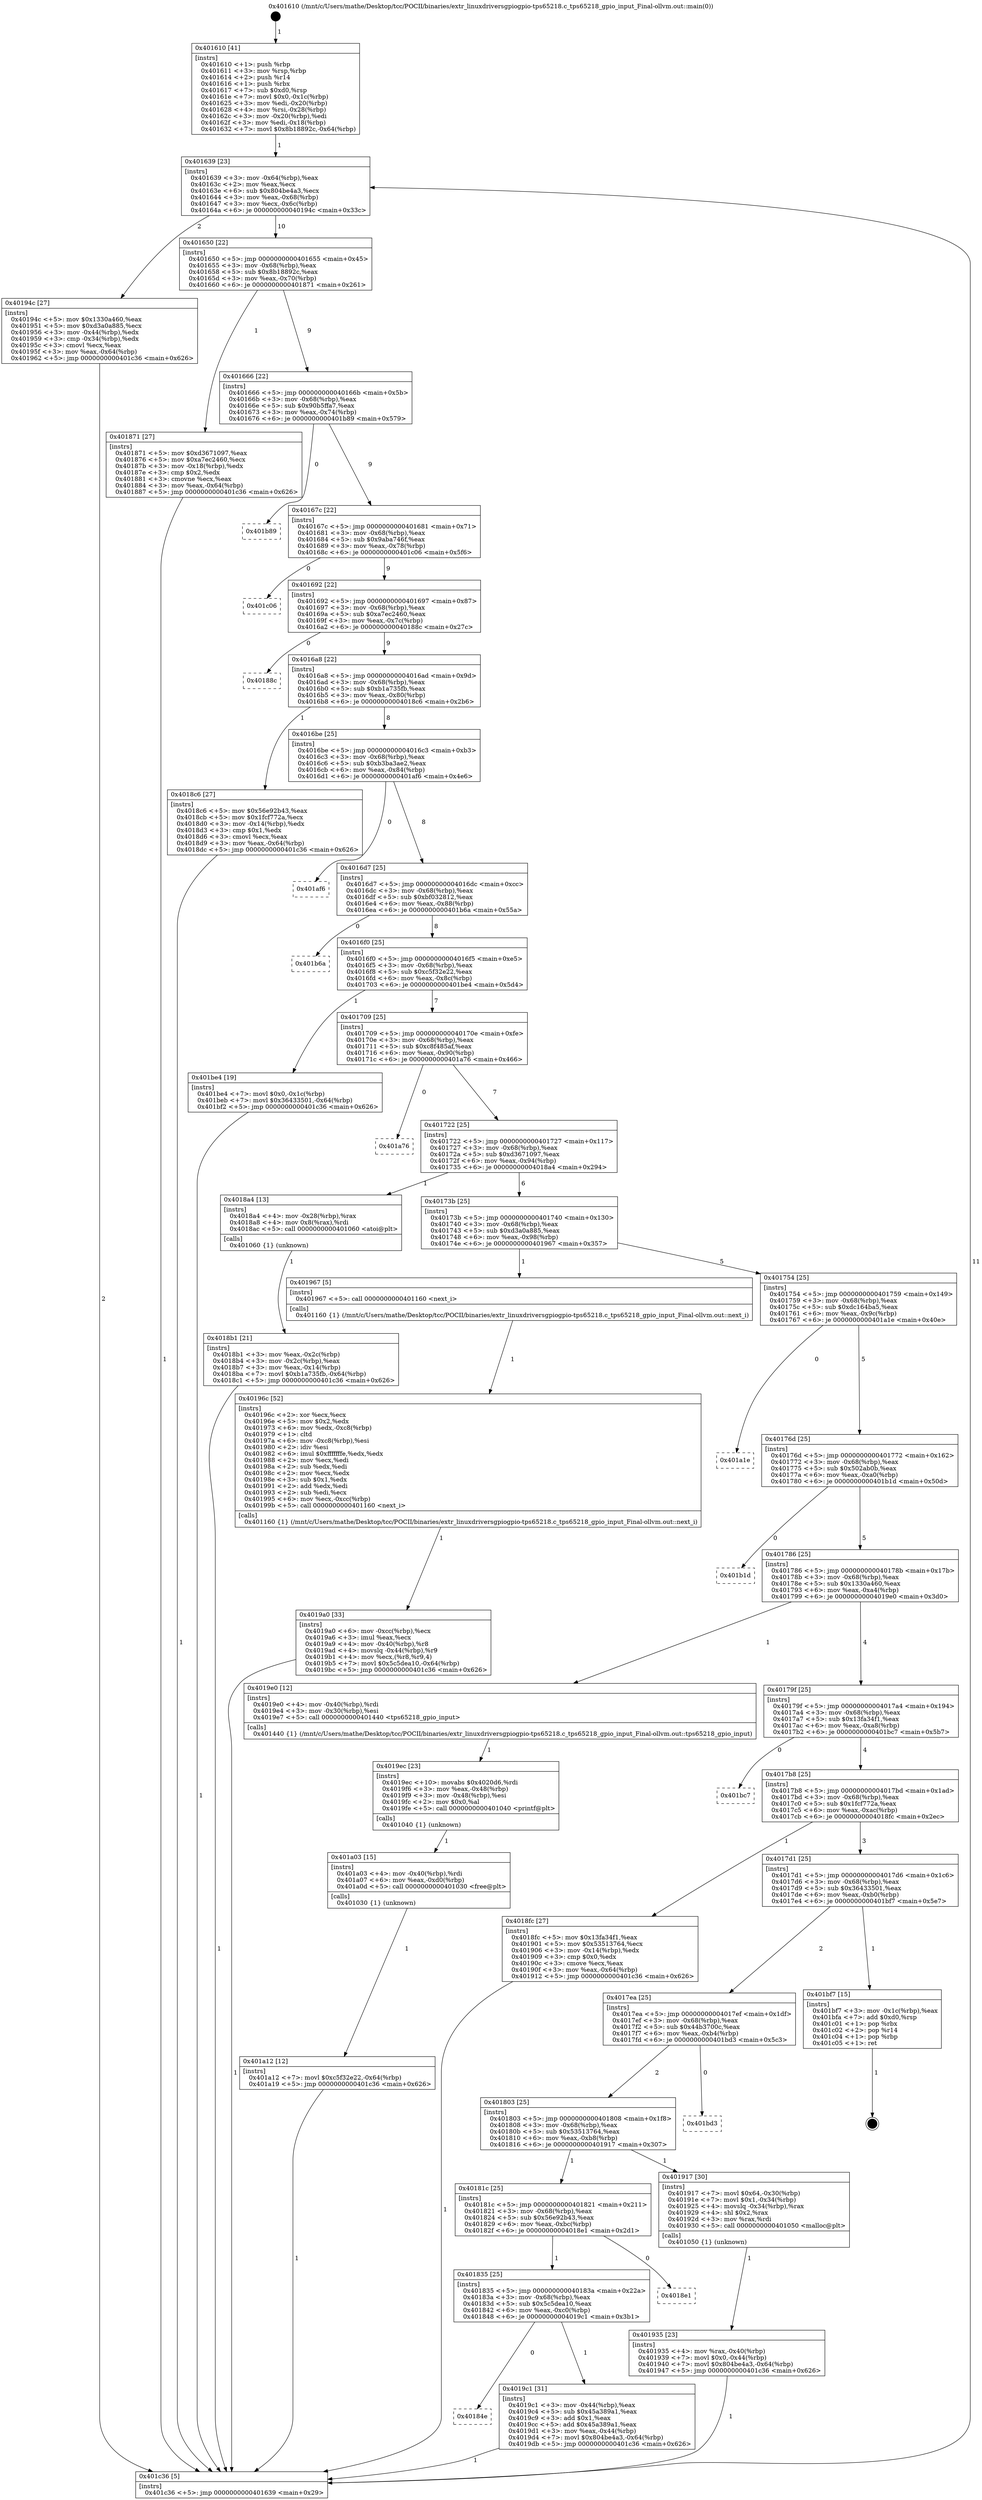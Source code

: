 digraph "0x401610" {
  label = "0x401610 (/mnt/c/Users/mathe/Desktop/tcc/POCII/binaries/extr_linuxdriversgpiogpio-tps65218.c_tps65218_gpio_input_Final-ollvm.out::main(0))"
  labelloc = "t"
  node[shape=record]

  Entry [label="",width=0.3,height=0.3,shape=circle,fillcolor=black,style=filled]
  "0x401639" [label="{
     0x401639 [23]\l
     | [instrs]\l
     &nbsp;&nbsp;0x401639 \<+3\>: mov -0x64(%rbp),%eax\l
     &nbsp;&nbsp;0x40163c \<+2\>: mov %eax,%ecx\l
     &nbsp;&nbsp;0x40163e \<+6\>: sub $0x804be4a3,%ecx\l
     &nbsp;&nbsp;0x401644 \<+3\>: mov %eax,-0x68(%rbp)\l
     &nbsp;&nbsp;0x401647 \<+3\>: mov %ecx,-0x6c(%rbp)\l
     &nbsp;&nbsp;0x40164a \<+6\>: je 000000000040194c \<main+0x33c\>\l
  }"]
  "0x40194c" [label="{
     0x40194c [27]\l
     | [instrs]\l
     &nbsp;&nbsp;0x40194c \<+5\>: mov $0x1330a460,%eax\l
     &nbsp;&nbsp;0x401951 \<+5\>: mov $0xd3a0a885,%ecx\l
     &nbsp;&nbsp;0x401956 \<+3\>: mov -0x44(%rbp),%edx\l
     &nbsp;&nbsp;0x401959 \<+3\>: cmp -0x34(%rbp),%edx\l
     &nbsp;&nbsp;0x40195c \<+3\>: cmovl %ecx,%eax\l
     &nbsp;&nbsp;0x40195f \<+3\>: mov %eax,-0x64(%rbp)\l
     &nbsp;&nbsp;0x401962 \<+5\>: jmp 0000000000401c36 \<main+0x626\>\l
  }"]
  "0x401650" [label="{
     0x401650 [22]\l
     | [instrs]\l
     &nbsp;&nbsp;0x401650 \<+5\>: jmp 0000000000401655 \<main+0x45\>\l
     &nbsp;&nbsp;0x401655 \<+3\>: mov -0x68(%rbp),%eax\l
     &nbsp;&nbsp;0x401658 \<+5\>: sub $0x8b18892c,%eax\l
     &nbsp;&nbsp;0x40165d \<+3\>: mov %eax,-0x70(%rbp)\l
     &nbsp;&nbsp;0x401660 \<+6\>: je 0000000000401871 \<main+0x261\>\l
  }"]
  Exit [label="",width=0.3,height=0.3,shape=circle,fillcolor=black,style=filled,peripheries=2]
  "0x401871" [label="{
     0x401871 [27]\l
     | [instrs]\l
     &nbsp;&nbsp;0x401871 \<+5\>: mov $0xd3671097,%eax\l
     &nbsp;&nbsp;0x401876 \<+5\>: mov $0xa7ec2460,%ecx\l
     &nbsp;&nbsp;0x40187b \<+3\>: mov -0x18(%rbp),%edx\l
     &nbsp;&nbsp;0x40187e \<+3\>: cmp $0x2,%edx\l
     &nbsp;&nbsp;0x401881 \<+3\>: cmovne %ecx,%eax\l
     &nbsp;&nbsp;0x401884 \<+3\>: mov %eax,-0x64(%rbp)\l
     &nbsp;&nbsp;0x401887 \<+5\>: jmp 0000000000401c36 \<main+0x626\>\l
  }"]
  "0x401666" [label="{
     0x401666 [22]\l
     | [instrs]\l
     &nbsp;&nbsp;0x401666 \<+5\>: jmp 000000000040166b \<main+0x5b\>\l
     &nbsp;&nbsp;0x40166b \<+3\>: mov -0x68(%rbp),%eax\l
     &nbsp;&nbsp;0x40166e \<+5\>: sub $0x90b5ffa7,%eax\l
     &nbsp;&nbsp;0x401673 \<+3\>: mov %eax,-0x74(%rbp)\l
     &nbsp;&nbsp;0x401676 \<+6\>: je 0000000000401b89 \<main+0x579\>\l
  }"]
  "0x401c36" [label="{
     0x401c36 [5]\l
     | [instrs]\l
     &nbsp;&nbsp;0x401c36 \<+5\>: jmp 0000000000401639 \<main+0x29\>\l
  }"]
  "0x401610" [label="{
     0x401610 [41]\l
     | [instrs]\l
     &nbsp;&nbsp;0x401610 \<+1\>: push %rbp\l
     &nbsp;&nbsp;0x401611 \<+3\>: mov %rsp,%rbp\l
     &nbsp;&nbsp;0x401614 \<+2\>: push %r14\l
     &nbsp;&nbsp;0x401616 \<+1\>: push %rbx\l
     &nbsp;&nbsp;0x401617 \<+7\>: sub $0xd0,%rsp\l
     &nbsp;&nbsp;0x40161e \<+7\>: movl $0x0,-0x1c(%rbp)\l
     &nbsp;&nbsp;0x401625 \<+3\>: mov %edi,-0x20(%rbp)\l
     &nbsp;&nbsp;0x401628 \<+4\>: mov %rsi,-0x28(%rbp)\l
     &nbsp;&nbsp;0x40162c \<+3\>: mov -0x20(%rbp),%edi\l
     &nbsp;&nbsp;0x40162f \<+3\>: mov %edi,-0x18(%rbp)\l
     &nbsp;&nbsp;0x401632 \<+7\>: movl $0x8b18892c,-0x64(%rbp)\l
  }"]
  "0x401a12" [label="{
     0x401a12 [12]\l
     | [instrs]\l
     &nbsp;&nbsp;0x401a12 \<+7\>: movl $0xc5f32e22,-0x64(%rbp)\l
     &nbsp;&nbsp;0x401a19 \<+5\>: jmp 0000000000401c36 \<main+0x626\>\l
  }"]
  "0x401b89" [label="{
     0x401b89\l
  }", style=dashed]
  "0x40167c" [label="{
     0x40167c [22]\l
     | [instrs]\l
     &nbsp;&nbsp;0x40167c \<+5\>: jmp 0000000000401681 \<main+0x71\>\l
     &nbsp;&nbsp;0x401681 \<+3\>: mov -0x68(%rbp),%eax\l
     &nbsp;&nbsp;0x401684 \<+5\>: sub $0x9aba746f,%eax\l
     &nbsp;&nbsp;0x401689 \<+3\>: mov %eax,-0x78(%rbp)\l
     &nbsp;&nbsp;0x40168c \<+6\>: je 0000000000401c06 \<main+0x5f6\>\l
  }"]
  "0x401a03" [label="{
     0x401a03 [15]\l
     | [instrs]\l
     &nbsp;&nbsp;0x401a03 \<+4\>: mov -0x40(%rbp),%rdi\l
     &nbsp;&nbsp;0x401a07 \<+6\>: mov %eax,-0xd0(%rbp)\l
     &nbsp;&nbsp;0x401a0d \<+5\>: call 0000000000401030 \<free@plt\>\l
     | [calls]\l
     &nbsp;&nbsp;0x401030 \{1\} (unknown)\l
  }"]
  "0x401c06" [label="{
     0x401c06\l
  }", style=dashed]
  "0x401692" [label="{
     0x401692 [22]\l
     | [instrs]\l
     &nbsp;&nbsp;0x401692 \<+5\>: jmp 0000000000401697 \<main+0x87\>\l
     &nbsp;&nbsp;0x401697 \<+3\>: mov -0x68(%rbp),%eax\l
     &nbsp;&nbsp;0x40169a \<+5\>: sub $0xa7ec2460,%eax\l
     &nbsp;&nbsp;0x40169f \<+3\>: mov %eax,-0x7c(%rbp)\l
     &nbsp;&nbsp;0x4016a2 \<+6\>: je 000000000040188c \<main+0x27c\>\l
  }"]
  "0x4019ec" [label="{
     0x4019ec [23]\l
     | [instrs]\l
     &nbsp;&nbsp;0x4019ec \<+10\>: movabs $0x4020d6,%rdi\l
     &nbsp;&nbsp;0x4019f6 \<+3\>: mov %eax,-0x48(%rbp)\l
     &nbsp;&nbsp;0x4019f9 \<+3\>: mov -0x48(%rbp),%esi\l
     &nbsp;&nbsp;0x4019fc \<+2\>: mov $0x0,%al\l
     &nbsp;&nbsp;0x4019fe \<+5\>: call 0000000000401040 \<printf@plt\>\l
     | [calls]\l
     &nbsp;&nbsp;0x401040 \{1\} (unknown)\l
  }"]
  "0x40188c" [label="{
     0x40188c\l
  }", style=dashed]
  "0x4016a8" [label="{
     0x4016a8 [22]\l
     | [instrs]\l
     &nbsp;&nbsp;0x4016a8 \<+5\>: jmp 00000000004016ad \<main+0x9d\>\l
     &nbsp;&nbsp;0x4016ad \<+3\>: mov -0x68(%rbp),%eax\l
     &nbsp;&nbsp;0x4016b0 \<+5\>: sub $0xb1a735fb,%eax\l
     &nbsp;&nbsp;0x4016b5 \<+3\>: mov %eax,-0x80(%rbp)\l
     &nbsp;&nbsp;0x4016b8 \<+6\>: je 00000000004018c6 \<main+0x2b6\>\l
  }"]
  "0x40184e" [label="{
     0x40184e\l
  }", style=dashed]
  "0x4018c6" [label="{
     0x4018c6 [27]\l
     | [instrs]\l
     &nbsp;&nbsp;0x4018c6 \<+5\>: mov $0x56e92b43,%eax\l
     &nbsp;&nbsp;0x4018cb \<+5\>: mov $0x1fcf772a,%ecx\l
     &nbsp;&nbsp;0x4018d0 \<+3\>: mov -0x14(%rbp),%edx\l
     &nbsp;&nbsp;0x4018d3 \<+3\>: cmp $0x1,%edx\l
     &nbsp;&nbsp;0x4018d6 \<+3\>: cmovl %ecx,%eax\l
     &nbsp;&nbsp;0x4018d9 \<+3\>: mov %eax,-0x64(%rbp)\l
     &nbsp;&nbsp;0x4018dc \<+5\>: jmp 0000000000401c36 \<main+0x626\>\l
  }"]
  "0x4016be" [label="{
     0x4016be [25]\l
     | [instrs]\l
     &nbsp;&nbsp;0x4016be \<+5\>: jmp 00000000004016c3 \<main+0xb3\>\l
     &nbsp;&nbsp;0x4016c3 \<+3\>: mov -0x68(%rbp),%eax\l
     &nbsp;&nbsp;0x4016c6 \<+5\>: sub $0xb3ba3ae2,%eax\l
     &nbsp;&nbsp;0x4016cb \<+6\>: mov %eax,-0x84(%rbp)\l
     &nbsp;&nbsp;0x4016d1 \<+6\>: je 0000000000401af6 \<main+0x4e6\>\l
  }"]
  "0x4019c1" [label="{
     0x4019c1 [31]\l
     | [instrs]\l
     &nbsp;&nbsp;0x4019c1 \<+3\>: mov -0x44(%rbp),%eax\l
     &nbsp;&nbsp;0x4019c4 \<+5\>: sub $0x45a389a1,%eax\l
     &nbsp;&nbsp;0x4019c9 \<+3\>: add $0x1,%eax\l
     &nbsp;&nbsp;0x4019cc \<+5\>: add $0x45a389a1,%eax\l
     &nbsp;&nbsp;0x4019d1 \<+3\>: mov %eax,-0x44(%rbp)\l
     &nbsp;&nbsp;0x4019d4 \<+7\>: movl $0x804be4a3,-0x64(%rbp)\l
     &nbsp;&nbsp;0x4019db \<+5\>: jmp 0000000000401c36 \<main+0x626\>\l
  }"]
  "0x401af6" [label="{
     0x401af6\l
  }", style=dashed]
  "0x4016d7" [label="{
     0x4016d7 [25]\l
     | [instrs]\l
     &nbsp;&nbsp;0x4016d7 \<+5\>: jmp 00000000004016dc \<main+0xcc\>\l
     &nbsp;&nbsp;0x4016dc \<+3\>: mov -0x68(%rbp),%eax\l
     &nbsp;&nbsp;0x4016df \<+5\>: sub $0xbf032812,%eax\l
     &nbsp;&nbsp;0x4016e4 \<+6\>: mov %eax,-0x88(%rbp)\l
     &nbsp;&nbsp;0x4016ea \<+6\>: je 0000000000401b6a \<main+0x55a\>\l
  }"]
  "0x401835" [label="{
     0x401835 [25]\l
     | [instrs]\l
     &nbsp;&nbsp;0x401835 \<+5\>: jmp 000000000040183a \<main+0x22a\>\l
     &nbsp;&nbsp;0x40183a \<+3\>: mov -0x68(%rbp),%eax\l
     &nbsp;&nbsp;0x40183d \<+5\>: sub $0x5c5dea10,%eax\l
     &nbsp;&nbsp;0x401842 \<+6\>: mov %eax,-0xc0(%rbp)\l
     &nbsp;&nbsp;0x401848 \<+6\>: je 00000000004019c1 \<main+0x3b1\>\l
  }"]
  "0x401b6a" [label="{
     0x401b6a\l
  }", style=dashed]
  "0x4016f0" [label="{
     0x4016f0 [25]\l
     | [instrs]\l
     &nbsp;&nbsp;0x4016f0 \<+5\>: jmp 00000000004016f5 \<main+0xe5\>\l
     &nbsp;&nbsp;0x4016f5 \<+3\>: mov -0x68(%rbp),%eax\l
     &nbsp;&nbsp;0x4016f8 \<+5\>: sub $0xc5f32e22,%eax\l
     &nbsp;&nbsp;0x4016fd \<+6\>: mov %eax,-0x8c(%rbp)\l
     &nbsp;&nbsp;0x401703 \<+6\>: je 0000000000401be4 \<main+0x5d4\>\l
  }"]
  "0x4018e1" [label="{
     0x4018e1\l
  }", style=dashed]
  "0x401be4" [label="{
     0x401be4 [19]\l
     | [instrs]\l
     &nbsp;&nbsp;0x401be4 \<+7\>: movl $0x0,-0x1c(%rbp)\l
     &nbsp;&nbsp;0x401beb \<+7\>: movl $0x36433501,-0x64(%rbp)\l
     &nbsp;&nbsp;0x401bf2 \<+5\>: jmp 0000000000401c36 \<main+0x626\>\l
  }"]
  "0x401709" [label="{
     0x401709 [25]\l
     | [instrs]\l
     &nbsp;&nbsp;0x401709 \<+5\>: jmp 000000000040170e \<main+0xfe\>\l
     &nbsp;&nbsp;0x40170e \<+3\>: mov -0x68(%rbp),%eax\l
     &nbsp;&nbsp;0x401711 \<+5\>: sub $0xc8f485af,%eax\l
     &nbsp;&nbsp;0x401716 \<+6\>: mov %eax,-0x90(%rbp)\l
     &nbsp;&nbsp;0x40171c \<+6\>: je 0000000000401a76 \<main+0x466\>\l
  }"]
  "0x4019a0" [label="{
     0x4019a0 [33]\l
     | [instrs]\l
     &nbsp;&nbsp;0x4019a0 \<+6\>: mov -0xcc(%rbp),%ecx\l
     &nbsp;&nbsp;0x4019a6 \<+3\>: imul %eax,%ecx\l
     &nbsp;&nbsp;0x4019a9 \<+4\>: mov -0x40(%rbp),%r8\l
     &nbsp;&nbsp;0x4019ad \<+4\>: movslq -0x44(%rbp),%r9\l
     &nbsp;&nbsp;0x4019b1 \<+4\>: mov %ecx,(%r8,%r9,4)\l
     &nbsp;&nbsp;0x4019b5 \<+7\>: movl $0x5c5dea10,-0x64(%rbp)\l
     &nbsp;&nbsp;0x4019bc \<+5\>: jmp 0000000000401c36 \<main+0x626\>\l
  }"]
  "0x401a76" [label="{
     0x401a76\l
  }", style=dashed]
  "0x401722" [label="{
     0x401722 [25]\l
     | [instrs]\l
     &nbsp;&nbsp;0x401722 \<+5\>: jmp 0000000000401727 \<main+0x117\>\l
     &nbsp;&nbsp;0x401727 \<+3\>: mov -0x68(%rbp),%eax\l
     &nbsp;&nbsp;0x40172a \<+5\>: sub $0xd3671097,%eax\l
     &nbsp;&nbsp;0x40172f \<+6\>: mov %eax,-0x94(%rbp)\l
     &nbsp;&nbsp;0x401735 \<+6\>: je 00000000004018a4 \<main+0x294\>\l
  }"]
  "0x40196c" [label="{
     0x40196c [52]\l
     | [instrs]\l
     &nbsp;&nbsp;0x40196c \<+2\>: xor %ecx,%ecx\l
     &nbsp;&nbsp;0x40196e \<+5\>: mov $0x2,%edx\l
     &nbsp;&nbsp;0x401973 \<+6\>: mov %edx,-0xc8(%rbp)\l
     &nbsp;&nbsp;0x401979 \<+1\>: cltd\l
     &nbsp;&nbsp;0x40197a \<+6\>: mov -0xc8(%rbp),%esi\l
     &nbsp;&nbsp;0x401980 \<+2\>: idiv %esi\l
     &nbsp;&nbsp;0x401982 \<+6\>: imul $0xfffffffe,%edx,%edx\l
     &nbsp;&nbsp;0x401988 \<+2\>: mov %ecx,%edi\l
     &nbsp;&nbsp;0x40198a \<+2\>: sub %edx,%edi\l
     &nbsp;&nbsp;0x40198c \<+2\>: mov %ecx,%edx\l
     &nbsp;&nbsp;0x40198e \<+3\>: sub $0x1,%edx\l
     &nbsp;&nbsp;0x401991 \<+2\>: add %edx,%edi\l
     &nbsp;&nbsp;0x401993 \<+2\>: sub %edi,%ecx\l
     &nbsp;&nbsp;0x401995 \<+6\>: mov %ecx,-0xcc(%rbp)\l
     &nbsp;&nbsp;0x40199b \<+5\>: call 0000000000401160 \<next_i\>\l
     | [calls]\l
     &nbsp;&nbsp;0x401160 \{1\} (/mnt/c/Users/mathe/Desktop/tcc/POCII/binaries/extr_linuxdriversgpiogpio-tps65218.c_tps65218_gpio_input_Final-ollvm.out::next_i)\l
  }"]
  "0x4018a4" [label="{
     0x4018a4 [13]\l
     | [instrs]\l
     &nbsp;&nbsp;0x4018a4 \<+4\>: mov -0x28(%rbp),%rax\l
     &nbsp;&nbsp;0x4018a8 \<+4\>: mov 0x8(%rax),%rdi\l
     &nbsp;&nbsp;0x4018ac \<+5\>: call 0000000000401060 \<atoi@plt\>\l
     | [calls]\l
     &nbsp;&nbsp;0x401060 \{1\} (unknown)\l
  }"]
  "0x40173b" [label="{
     0x40173b [25]\l
     | [instrs]\l
     &nbsp;&nbsp;0x40173b \<+5\>: jmp 0000000000401740 \<main+0x130\>\l
     &nbsp;&nbsp;0x401740 \<+3\>: mov -0x68(%rbp),%eax\l
     &nbsp;&nbsp;0x401743 \<+5\>: sub $0xd3a0a885,%eax\l
     &nbsp;&nbsp;0x401748 \<+6\>: mov %eax,-0x98(%rbp)\l
     &nbsp;&nbsp;0x40174e \<+6\>: je 0000000000401967 \<main+0x357\>\l
  }"]
  "0x4018b1" [label="{
     0x4018b1 [21]\l
     | [instrs]\l
     &nbsp;&nbsp;0x4018b1 \<+3\>: mov %eax,-0x2c(%rbp)\l
     &nbsp;&nbsp;0x4018b4 \<+3\>: mov -0x2c(%rbp),%eax\l
     &nbsp;&nbsp;0x4018b7 \<+3\>: mov %eax,-0x14(%rbp)\l
     &nbsp;&nbsp;0x4018ba \<+7\>: movl $0xb1a735fb,-0x64(%rbp)\l
     &nbsp;&nbsp;0x4018c1 \<+5\>: jmp 0000000000401c36 \<main+0x626\>\l
  }"]
  "0x401935" [label="{
     0x401935 [23]\l
     | [instrs]\l
     &nbsp;&nbsp;0x401935 \<+4\>: mov %rax,-0x40(%rbp)\l
     &nbsp;&nbsp;0x401939 \<+7\>: movl $0x0,-0x44(%rbp)\l
     &nbsp;&nbsp;0x401940 \<+7\>: movl $0x804be4a3,-0x64(%rbp)\l
     &nbsp;&nbsp;0x401947 \<+5\>: jmp 0000000000401c36 \<main+0x626\>\l
  }"]
  "0x401967" [label="{
     0x401967 [5]\l
     | [instrs]\l
     &nbsp;&nbsp;0x401967 \<+5\>: call 0000000000401160 \<next_i\>\l
     | [calls]\l
     &nbsp;&nbsp;0x401160 \{1\} (/mnt/c/Users/mathe/Desktop/tcc/POCII/binaries/extr_linuxdriversgpiogpio-tps65218.c_tps65218_gpio_input_Final-ollvm.out::next_i)\l
  }"]
  "0x401754" [label="{
     0x401754 [25]\l
     | [instrs]\l
     &nbsp;&nbsp;0x401754 \<+5\>: jmp 0000000000401759 \<main+0x149\>\l
     &nbsp;&nbsp;0x401759 \<+3\>: mov -0x68(%rbp),%eax\l
     &nbsp;&nbsp;0x40175c \<+5\>: sub $0xdc164ba5,%eax\l
     &nbsp;&nbsp;0x401761 \<+6\>: mov %eax,-0x9c(%rbp)\l
     &nbsp;&nbsp;0x401767 \<+6\>: je 0000000000401a1e \<main+0x40e\>\l
  }"]
  "0x40181c" [label="{
     0x40181c [25]\l
     | [instrs]\l
     &nbsp;&nbsp;0x40181c \<+5\>: jmp 0000000000401821 \<main+0x211\>\l
     &nbsp;&nbsp;0x401821 \<+3\>: mov -0x68(%rbp),%eax\l
     &nbsp;&nbsp;0x401824 \<+5\>: sub $0x56e92b43,%eax\l
     &nbsp;&nbsp;0x401829 \<+6\>: mov %eax,-0xbc(%rbp)\l
     &nbsp;&nbsp;0x40182f \<+6\>: je 00000000004018e1 \<main+0x2d1\>\l
  }"]
  "0x401a1e" [label="{
     0x401a1e\l
  }", style=dashed]
  "0x40176d" [label="{
     0x40176d [25]\l
     | [instrs]\l
     &nbsp;&nbsp;0x40176d \<+5\>: jmp 0000000000401772 \<main+0x162\>\l
     &nbsp;&nbsp;0x401772 \<+3\>: mov -0x68(%rbp),%eax\l
     &nbsp;&nbsp;0x401775 \<+5\>: sub $0x502ab0b,%eax\l
     &nbsp;&nbsp;0x40177a \<+6\>: mov %eax,-0xa0(%rbp)\l
     &nbsp;&nbsp;0x401780 \<+6\>: je 0000000000401b1d \<main+0x50d\>\l
  }"]
  "0x401917" [label="{
     0x401917 [30]\l
     | [instrs]\l
     &nbsp;&nbsp;0x401917 \<+7\>: movl $0x64,-0x30(%rbp)\l
     &nbsp;&nbsp;0x40191e \<+7\>: movl $0x1,-0x34(%rbp)\l
     &nbsp;&nbsp;0x401925 \<+4\>: movslq -0x34(%rbp),%rax\l
     &nbsp;&nbsp;0x401929 \<+4\>: shl $0x2,%rax\l
     &nbsp;&nbsp;0x40192d \<+3\>: mov %rax,%rdi\l
     &nbsp;&nbsp;0x401930 \<+5\>: call 0000000000401050 \<malloc@plt\>\l
     | [calls]\l
     &nbsp;&nbsp;0x401050 \{1\} (unknown)\l
  }"]
  "0x401b1d" [label="{
     0x401b1d\l
  }", style=dashed]
  "0x401786" [label="{
     0x401786 [25]\l
     | [instrs]\l
     &nbsp;&nbsp;0x401786 \<+5\>: jmp 000000000040178b \<main+0x17b\>\l
     &nbsp;&nbsp;0x40178b \<+3\>: mov -0x68(%rbp),%eax\l
     &nbsp;&nbsp;0x40178e \<+5\>: sub $0x1330a460,%eax\l
     &nbsp;&nbsp;0x401793 \<+6\>: mov %eax,-0xa4(%rbp)\l
     &nbsp;&nbsp;0x401799 \<+6\>: je 00000000004019e0 \<main+0x3d0\>\l
  }"]
  "0x401803" [label="{
     0x401803 [25]\l
     | [instrs]\l
     &nbsp;&nbsp;0x401803 \<+5\>: jmp 0000000000401808 \<main+0x1f8\>\l
     &nbsp;&nbsp;0x401808 \<+3\>: mov -0x68(%rbp),%eax\l
     &nbsp;&nbsp;0x40180b \<+5\>: sub $0x53513764,%eax\l
     &nbsp;&nbsp;0x401810 \<+6\>: mov %eax,-0xb8(%rbp)\l
     &nbsp;&nbsp;0x401816 \<+6\>: je 0000000000401917 \<main+0x307\>\l
  }"]
  "0x4019e0" [label="{
     0x4019e0 [12]\l
     | [instrs]\l
     &nbsp;&nbsp;0x4019e0 \<+4\>: mov -0x40(%rbp),%rdi\l
     &nbsp;&nbsp;0x4019e4 \<+3\>: mov -0x30(%rbp),%esi\l
     &nbsp;&nbsp;0x4019e7 \<+5\>: call 0000000000401440 \<tps65218_gpio_input\>\l
     | [calls]\l
     &nbsp;&nbsp;0x401440 \{1\} (/mnt/c/Users/mathe/Desktop/tcc/POCII/binaries/extr_linuxdriversgpiogpio-tps65218.c_tps65218_gpio_input_Final-ollvm.out::tps65218_gpio_input)\l
  }"]
  "0x40179f" [label="{
     0x40179f [25]\l
     | [instrs]\l
     &nbsp;&nbsp;0x40179f \<+5\>: jmp 00000000004017a4 \<main+0x194\>\l
     &nbsp;&nbsp;0x4017a4 \<+3\>: mov -0x68(%rbp),%eax\l
     &nbsp;&nbsp;0x4017a7 \<+5\>: sub $0x13fa34f1,%eax\l
     &nbsp;&nbsp;0x4017ac \<+6\>: mov %eax,-0xa8(%rbp)\l
     &nbsp;&nbsp;0x4017b2 \<+6\>: je 0000000000401bc7 \<main+0x5b7\>\l
  }"]
  "0x401bd3" [label="{
     0x401bd3\l
  }", style=dashed]
  "0x401bc7" [label="{
     0x401bc7\l
  }", style=dashed]
  "0x4017b8" [label="{
     0x4017b8 [25]\l
     | [instrs]\l
     &nbsp;&nbsp;0x4017b8 \<+5\>: jmp 00000000004017bd \<main+0x1ad\>\l
     &nbsp;&nbsp;0x4017bd \<+3\>: mov -0x68(%rbp),%eax\l
     &nbsp;&nbsp;0x4017c0 \<+5\>: sub $0x1fcf772a,%eax\l
     &nbsp;&nbsp;0x4017c5 \<+6\>: mov %eax,-0xac(%rbp)\l
     &nbsp;&nbsp;0x4017cb \<+6\>: je 00000000004018fc \<main+0x2ec\>\l
  }"]
  "0x4017ea" [label="{
     0x4017ea [25]\l
     | [instrs]\l
     &nbsp;&nbsp;0x4017ea \<+5\>: jmp 00000000004017ef \<main+0x1df\>\l
     &nbsp;&nbsp;0x4017ef \<+3\>: mov -0x68(%rbp),%eax\l
     &nbsp;&nbsp;0x4017f2 \<+5\>: sub $0x44b3700c,%eax\l
     &nbsp;&nbsp;0x4017f7 \<+6\>: mov %eax,-0xb4(%rbp)\l
     &nbsp;&nbsp;0x4017fd \<+6\>: je 0000000000401bd3 \<main+0x5c3\>\l
  }"]
  "0x4018fc" [label="{
     0x4018fc [27]\l
     | [instrs]\l
     &nbsp;&nbsp;0x4018fc \<+5\>: mov $0x13fa34f1,%eax\l
     &nbsp;&nbsp;0x401901 \<+5\>: mov $0x53513764,%ecx\l
     &nbsp;&nbsp;0x401906 \<+3\>: mov -0x14(%rbp),%edx\l
     &nbsp;&nbsp;0x401909 \<+3\>: cmp $0x0,%edx\l
     &nbsp;&nbsp;0x40190c \<+3\>: cmove %ecx,%eax\l
     &nbsp;&nbsp;0x40190f \<+3\>: mov %eax,-0x64(%rbp)\l
     &nbsp;&nbsp;0x401912 \<+5\>: jmp 0000000000401c36 \<main+0x626\>\l
  }"]
  "0x4017d1" [label="{
     0x4017d1 [25]\l
     | [instrs]\l
     &nbsp;&nbsp;0x4017d1 \<+5\>: jmp 00000000004017d6 \<main+0x1c6\>\l
     &nbsp;&nbsp;0x4017d6 \<+3\>: mov -0x68(%rbp),%eax\l
     &nbsp;&nbsp;0x4017d9 \<+5\>: sub $0x36433501,%eax\l
     &nbsp;&nbsp;0x4017de \<+6\>: mov %eax,-0xb0(%rbp)\l
     &nbsp;&nbsp;0x4017e4 \<+6\>: je 0000000000401bf7 \<main+0x5e7\>\l
  }"]
  "0x401bf7" [label="{
     0x401bf7 [15]\l
     | [instrs]\l
     &nbsp;&nbsp;0x401bf7 \<+3\>: mov -0x1c(%rbp),%eax\l
     &nbsp;&nbsp;0x401bfa \<+7\>: add $0xd0,%rsp\l
     &nbsp;&nbsp;0x401c01 \<+1\>: pop %rbx\l
     &nbsp;&nbsp;0x401c02 \<+2\>: pop %r14\l
     &nbsp;&nbsp;0x401c04 \<+1\>: pop %rbp\l
     &nbsp;&nbsp;0x401c05 \<+1\>: ret\l
  }"]
  Entry -> "0x401610" [label=" 1"]
  "0x401639" -> "0x40194c" [label=" 2"]
  "0x401639" -> "0x401650" [label=" 10"]
  "0x401bf7" -> Exit [label=" 1"]
  "0x401650" -> "0x401871" [label=" 1"]
  "0x401650" -> "0x401666" [label=" 9"]
  "0x401871" -> "0x401c36" [label=" 1"]
  "0x401610" -> "0x401639" [label=" 1"]
  "0x401c36" -> "0x401639" [label=" 11"]
  "0x401be4" -> "0x401c36" [label=" 1"]
  "0x401666" -> "0x401b89" [label=" 0"]
  "0x401666" -> "0x40167c" [label=" 9"]
  "0x401a12" -> "0x401c36" [label=" 1"]
  "0x40167c" -> "0x401c06" [label=" 0"]
  "0x40167c" -> "0x401692" [label=" 9"]
  "0x401a03" -> "0x401a12" [label=" 1"]
  "0x401692" -> "0x40188c" [label=" 0"]
  "0x401692" -> "0x4016a8" [label=" 9"]
  "0x4019ec" -> "0x401a03" [label=" 1"]
  "0x4016a8" -> "0x4018c6" [label=" 1"]
  "0x4016a8" -> "0x4016be" [label=" 8"]
  "0x4019e0" -> "0x4019ec" [label=" 1"]
  "0x4016be" -> "0x401af6" [label=" 0"]
  "0x4016be" -> "0x4016d7" [label=" 8"]
  "0x4019c1" -> "0x401c36" [label=" 1"]
  "0x4016d7" -> "0x401b6a" [label=" 0"]
  "0x4016d7" -> "0x4016f0" [label=" 8"]
  "0x401835" -> "0x4019c1" [label=" 1"]
  "0x4016f0" -> "0x401be4" [label=" 1"]
  "0x4016f0" -> "0x401709" [label=" 7"]
  "0x401835" -> "0x40184e" [label=" 0"]
  "0x401709" -> "0x401a76" [label=" 0"]
  "0x401709" -> "0x401722" [label=" 7"]
  "0x40181c" -> "0x4018e1" [label=" 0"]
  "0x401722" -> "0x4018a4" [label=" 1"]
  "0x401722" -> "0x40173b" [label=" 6"]
  "0x4018a4" -> "0x4018b1" [label=" 1"]
  "0x4018b1" -> "0x401c36" [label=" 1"]
  "0x4018c6" -> "0x401c36" [label=" 1"]
  "0x40181c" -> "0x401835" [label=" 1"]
  "0x40173b" -> "0x401967" [label=" 1"]
  "0x40173b" -> "0x401754" [label=" 5"]
  "0x4019a0" -> "0x401c36" [label=" 1"]
  "0x401754" -> "0x401a1e" [label=" 0"]
  "0x401754" -> "0x40176d" [label=" 5"]
  "0x40196c" -> "0x4019a0" [label=" 1"]
  "0x40176d" -> "0x401b1d" [label=" 0"]
  "0x40176d" -> "0x401786" [label=" 5"]
  "0x401967" -> "0x40196c" [label=" 1"]
  "0x401786" -> "0x4019e0" [label=" 1"]
  "0x401786" -> "0x40179f" [label=" 4"]
  "0x401935" -> "0x401c36" [label=" 1"]
  "0x40179f" -> "0x401bc7" [label=" 0"]
  "0x40179f" -> "0x4017b8" [label=" 4"]
  "0x401917" -> "0x401935" [label=" 1"]
  "0x4017b8" -> "0x4018fc" [label=" 1"]
  "0x4017b8" -> "0x4017d1" [label=" 3"]
  "0x4018fc" -> "0x401c36" [label=" 1"]
  "0x401803" -> "0x401917" [label=" 1"]
  "0x4017d1" -> "0x401bf7" [label=" 1"]
  "0x4017d1" -> "0x4017ea" [label=" 2"]
  "0x401803" -> "0x40181c" [label=" 1"]
  "0x4017ea" -> "0x401bd3" [label=" 0"]
  "0x4017ea" -> "0x401803" [label=" 2"]
  "0x40194c" -> "0x401c36" [label=" 2"]
}

